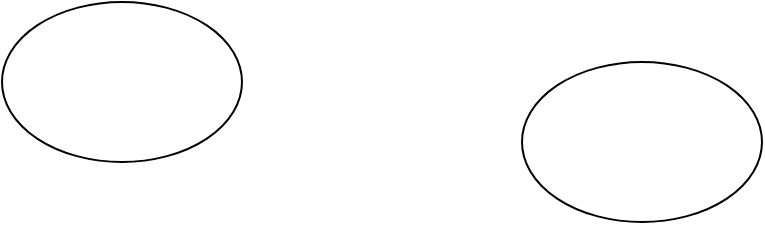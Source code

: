 <mxfile version="14.4.3" type="github">
  <diagram id="3mxHXcfuH7H3PGoc_4mG" name="第 1 页">
    <mxGraphModel dx="851" dy="325" grid="1" gridSize="10" guides="1" tooltips="1" connect="1" arrows="1" fold="1" page="1" pageScale="1" pageWidth="827" pageHeight="1169" math="0" shadow="0">
      <root>
        <mxCell id="0" />
        <mxCell id="1" parent="0" />
        <mxCell id="AwbgY8qk8GJku8kJxgCv-1" value="" style="ellipse;whiteSpace=wrap;html=1;" parent="1" vertex="1">
          <mxGeometry x="370" y="110" width="120" height="80" as="geometry" />
        </mxCell>
        <mxCell id="1pBqV4XwfVSCoMi9rXIl-1" value="" style="ellipse;whiteSpace=wrap;html=1;" parent="1" vertex="1">
          <mxGeometry x="110" y="80" width="120" height="80" as="geometry" />
        </mxCell>
      </root>
    </mxGraphModel>
  </diagram>
</mxfile>
